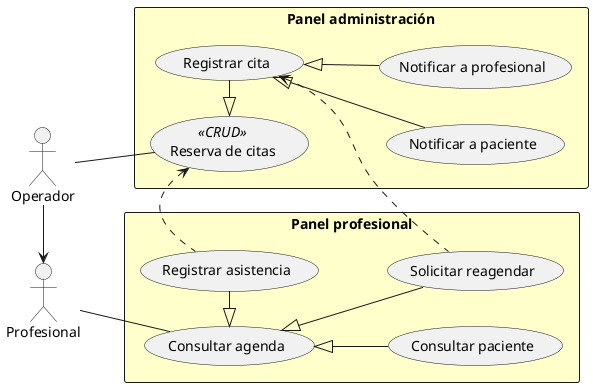 @startuml
left to right direction
actor Operador
actor Profesional

rectangle "Panel administración" #BUSINESS {
    usecase "Reserva de citas" <<CRUD>> as AdminCitas
    usecase "Registrar cita" as Citar
    usecase "Notificar a paciente" as NotificarPaciente
    usecase "Notificar a profesional" as NotificarProfesional
}
rectangle "Panel profesional" #BUSINESS {
    usecase "Consultar agenda" as Agenda
    usecase "Consultar paciente" as ConsultarPaciente
    usecase "Registrar asistencia" as Asistencia
    usecase "Solicitar reagendar" as Reagendar
}

AdminCitas <|- Citar
Citar <|-- NotificarPaciente
Citar <|-- NotificarProfesional

AdminCitas <. Asistencia
Agenda <|- Asistencia

Citar <.- Reagendar
Agenda <|-- Reagendar

Agenda <|-- ConsultarPaciente

Operador -> Profesional
Operador -- AdminCitas
Profesional -- Agenda
@enduml